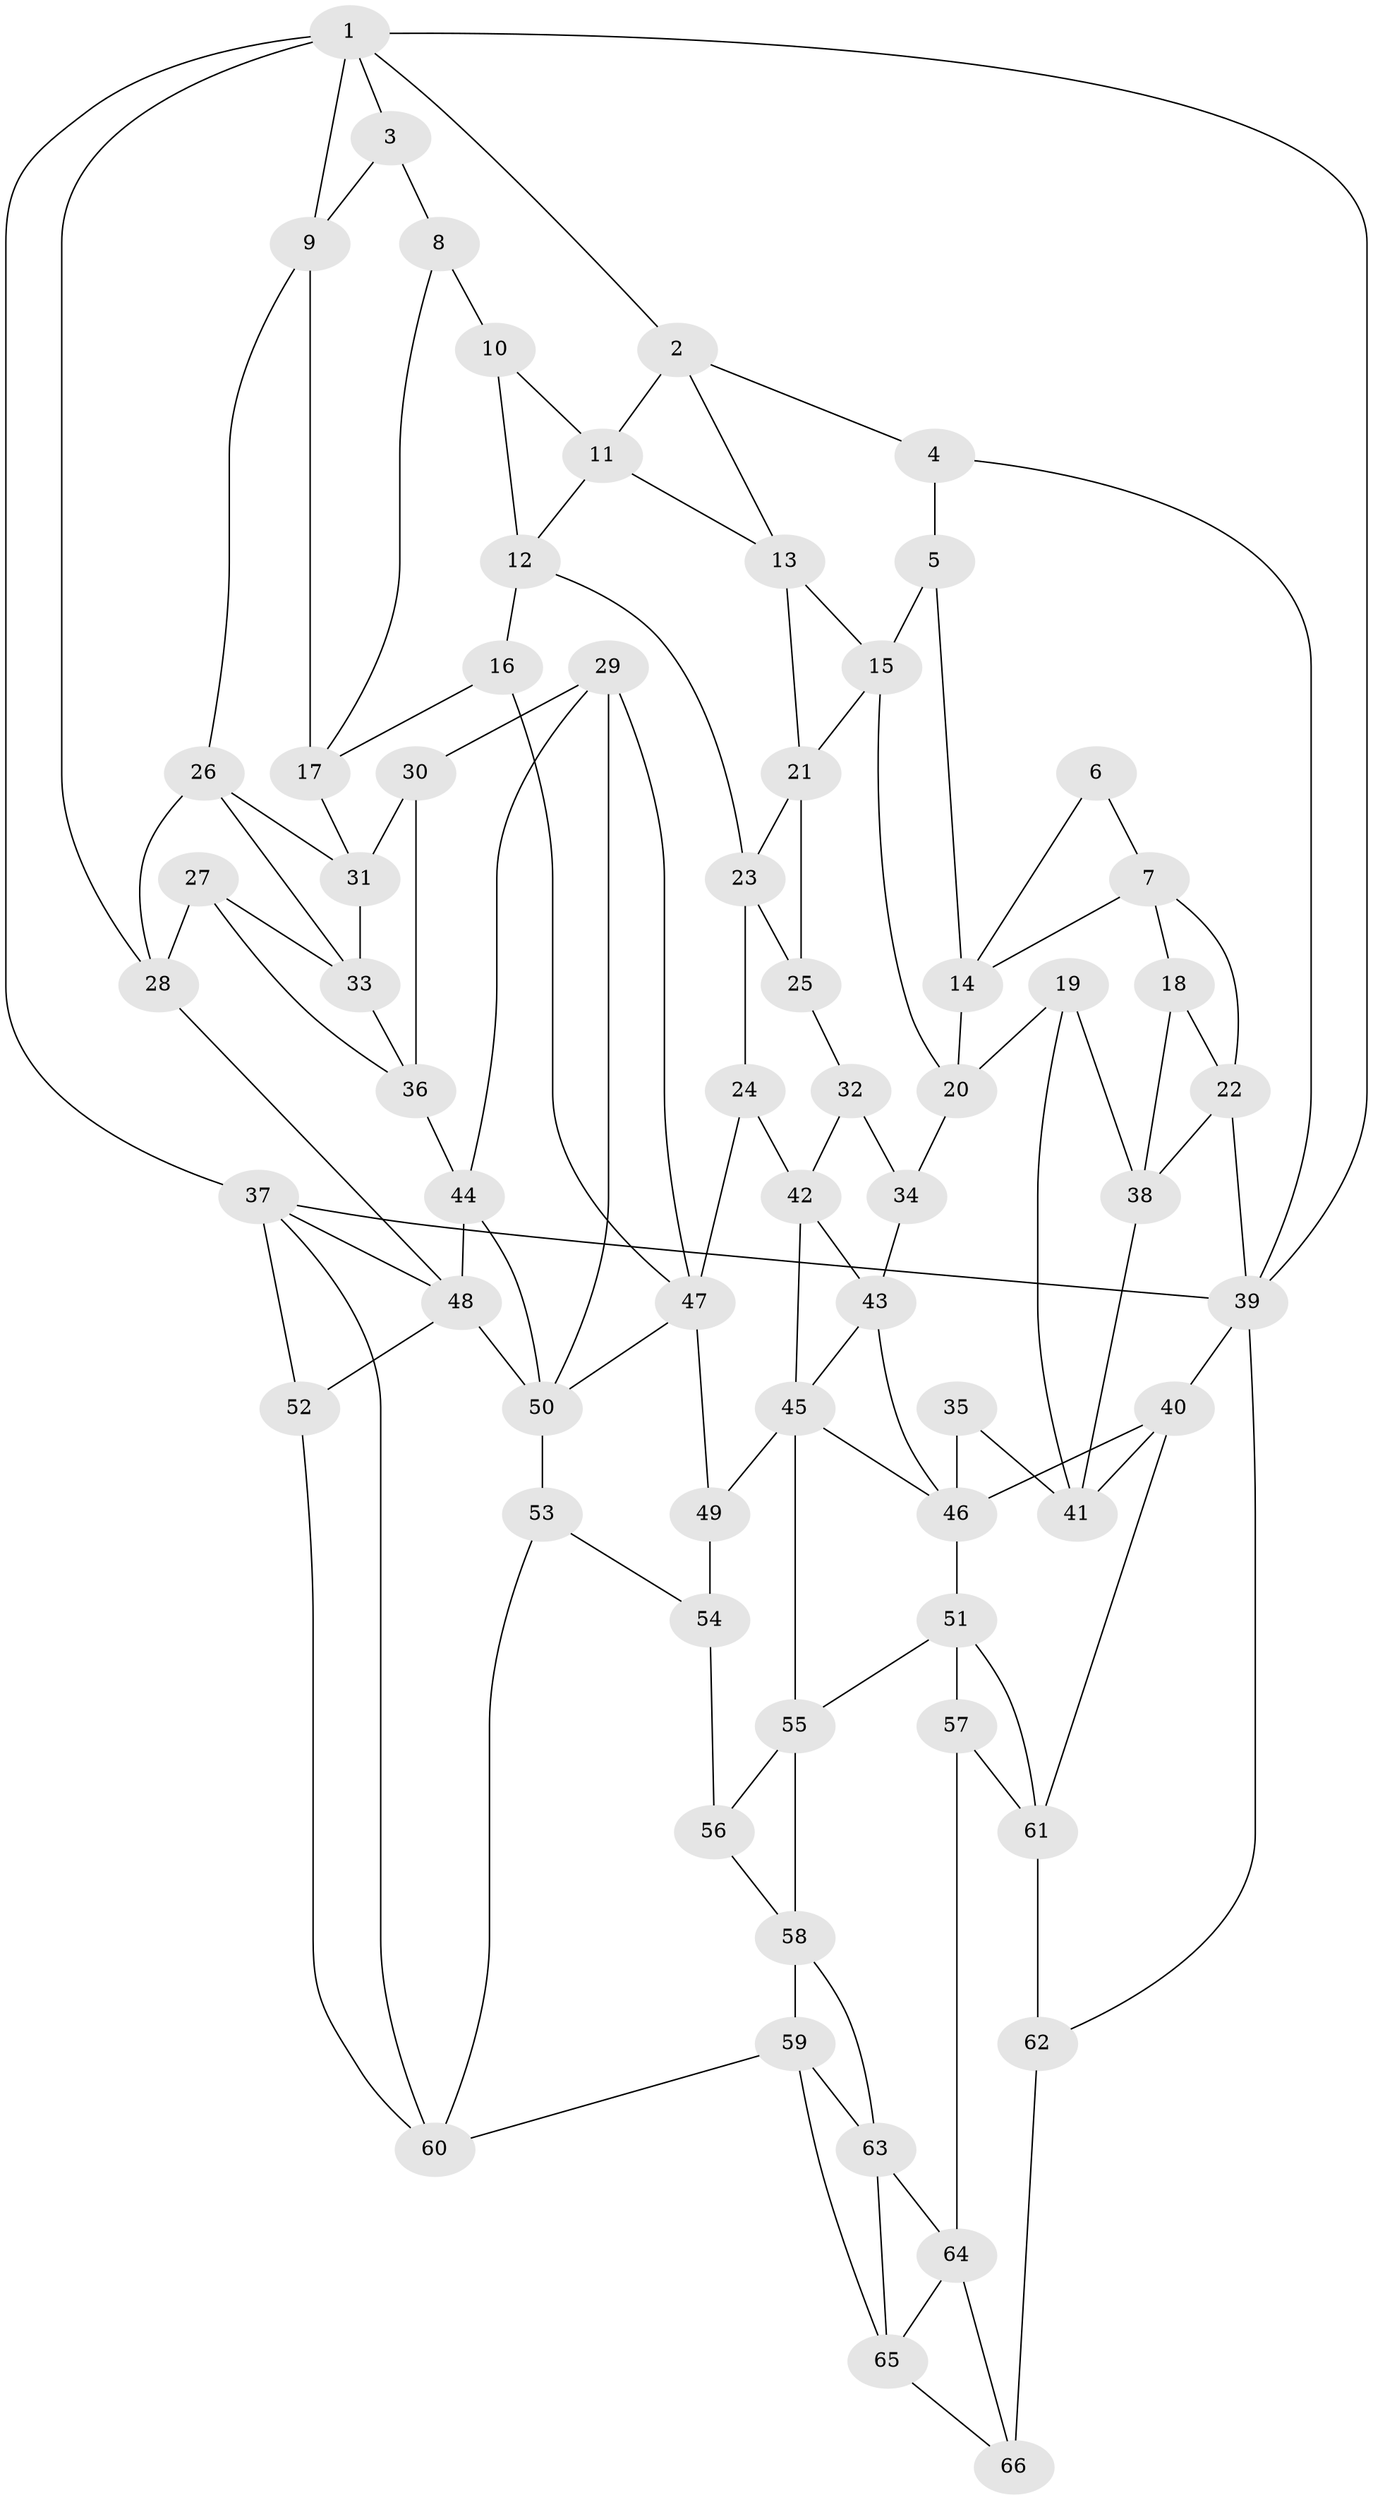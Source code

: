 // original degree distribution, {3: 0.022727272727272728, 6: 0.21212121212121213, 5: 0.553030303030303, 4: 0.21212121212121213}
// Generated by graph-tools (version 1.1) at 2025/27/03/09/25 03:27:13]
// undirected, 66 vertices, 124 edges
graph export_dot {
graph [start="1"]
  node [color=gray90,style=filled];
  1;
  2;
  3;
  4;
  5;
  6;
  7;
  8;
  9;
  10;
  11;
  12;
  13;
  14;
  15;
  16;
  17;
  18;
  19;
  20;
  21;
  22;
  23;
  24;
  25;
  26;
  27;
  28;
  29;
  30;
  31;
  32;
  33;
  34;
  35;
  36;
  37;
  38;
  39;
  40;
  41;
  42;
  43;
  44;
  45;
  46;
  47;
  48;
  49;
  50;
  51;
  52;
  53;
  54;
  55;
  56;
  57;
  58;
  59;
  60;
  61;
  62;
  63;
  64;
  65;
  66;
  1 -- 2 [weight=1.0];
  1 -- 3 [weight=1.0];
  1 -- 9 [weight=1.0];
  1 -- 28 [weight=1.0];
  1 -- 37 [weight=1.0];
  1 -- 39 [weight=1.0];
  2 -- 4 [weight=1.0];
  2 -- 11 [weight=1.0];
  2 -- 13 [weight=1.0];
  3 -- 8 [weight=1.0];
  3 -- 9 [weight=1.0];
  4 -- 5 [weight=1.0];
  4 -- 39 [weight=1.0];
  5 -- 14 [weight=1.0];
  5 -- 15 [weight=1.0];
  6 -- 7 [weight=1.0];
  6 -- 14 [weight=1.0];
  7 -- 14 [weight=1.0];
  7 -- 18 [weight=1.0];
  7 -- 22 [weight=1.0];
  8 -- 10 [weight=2.0];
  8 -- 17 [weight=1.0];
  9 -- 17 [weight=1.0];
  9 -- 26 [weight=1.0];
  10 -- 11 [weight=1.0];
  10 -- 12 [weight=1.0];
  11 -- 12 [weight=1.0];
  11 -- 13 [weight=1.0];
  12 -- 16 [weight=1.0];
  12 -- 23 [weight=1.0];
  13 -- 15 [weight=1.0];
  13 -- 21 [weight=1.0];
  14 -- 20 [weight=1.0];
  15 -- 20 [weight=1.0];
  15 -- 21 [weight=1.0];
  16 -- 17 [weight=1.0];
  16 -- 47 [weight=1.0];
  17 -- 31 [weight=1.0];
  18 -- 22 [weight=1.0];
  18 -- 38 [weight=1.0];
  19 -- 20 [weight=1.0];
  19 -- 38 [weight=1.0];
  19 -- 41 [weight=1.0];
  20 -- 34 [weight=1.0];
  21 -- 23 [weight=1.0];
  21 -- 25 [weight=1.0];
  22 -- 38 [weight=1.0];
  22 -- 39 [weight=1.0];
  23 -- 24 [weight=1.0];
  23 -- 25 [weight=1.0];
  24 -- 42 [weight=1.0];
  24 -- 47 [weight=1.0];
  25 -- 32 [weight=1.0];
  26 -- 28 [weight=1.0];
  26 -- 31 [weight=1.0];
  26 -- 33 [weight=1.0];
  27 -- 28 [weight=1.0];
  27 -- 33 [weight=1.0];
  27 -- 36 [weight=1.0];
  28 -- 48 [weight=1.0];
  29 -- 30 [weight=1.0];
  29 -- 44 [weight=1.0];
  29 -- 47 [weight=1.0];
  29 -- 50 [weight=1.0];
  30 -- 31 [weight=1.0];
  30 -- 36 [weight=1.0];
  31 -- 33 [weight=1.0];
  32 -- 34 [weight=2.0];
  32 -- 42 [weight=1.0];
  33 -- 36 [weight=1.0];
  34 -- 43 [weight=1.0];
  35 -- 41 [weight=1.0];
  35 -- 46 [weight=2.0];
  36 -- 44 [weight=1.0];
  37 -- 39 [weight=1.0];
  37 -- 48 [weight=1.0];
  37 -- 52 [weight=1.0];
  37 -- 60 [weight=1.0];
  38 -- 41 [weight=1.0];
  39 -- 40 [weight=1.0];
  39 -- 62 [weight=1.0];
  40 -- 41 [weight=1.0];
  40 -- 46 [weight=1.0];
  40 -- 61 [weight=1.0];
  42 -- 43 [weight=1.0];
  42 -- 45 [weight=1.0];
  43 -- 45 [weight=1.0];
  43 -- 46 [weight=1.0];
  44 -- 48 [weight=1.0];
  44 -- 50 [weight=1.0];
  45 -- 46 [weight=1.0];
  45 -- 49 [weight=2.0];
  45 -- 55 [weight=1.0];
  46 -- 51 [weight=1.0];
  47 -- 49 [weight=2.0];
  47 -- 50 [weight=1.0];
  48 -- 50 [weight=2.0];
  48 -- 52 [weight=1.0];
  49 -- 54 [weight=2.0];
  50 -- 53 [weight=1.0];
  51 -- 55 [weight=1.0];
  51 -- 57 [weight=1.0];
  51 -- 61 [weight=1.0];
  52 -- 60 [weight=1.0];
  53 -- 54 [weight=1.0];
  53 -- 60 [weight=1.0];
  54 -- 56 [weight=1.0];
  55 -- 56 [weight=1.0];
  55 -- 58 [weight=1.0];
  56 -- 58 [weight=1.0];
  57 -- 61 [weight=1.0];
  57 -- 64 [weight=1.0];
  58 -- 59 [weight=1.0];
  58 -- 63 [weight=1.0];
  59 -- 60 [weight=1.0];
  59 -- 63 [weight=1.0];
  59 -- 65 [weight=1.0];
  61 -- 62 [weight=1.0];
  62 -- 66 [weight=2.0];
  63 -- 64 [weight=1.0];
  63 -- 65 [weight=1.0];
  64 -- 65 [weight=1.0];
  64 -- 66 [weight=1.0];
  65 -- 66 [weight=1.0];
}

